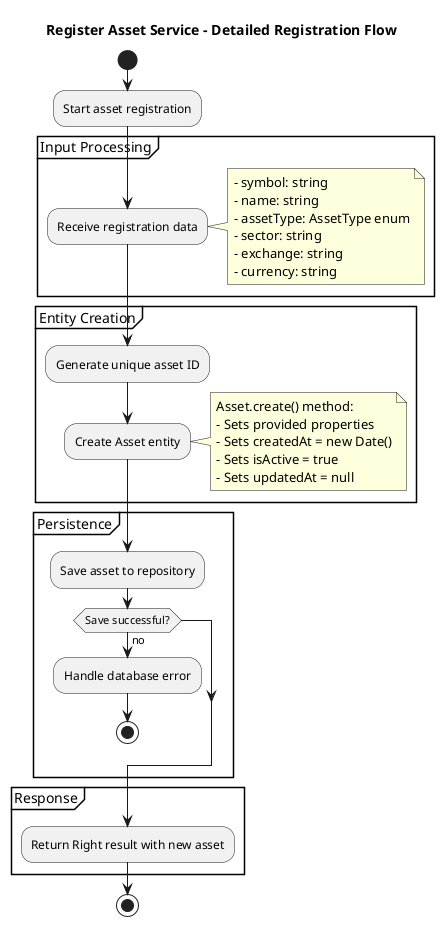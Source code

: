 @startuml Register Asset - Detailed Flow
title Register Asset Service - Detailed Registration Flow

start

:Start asset registration;

partition "Input Processing" {
  :Receive registration data;
  note right
    - symbol: string
    - name: string
    - assetType: AssetType enum
    - sector: string
    - exchange: string
    - currency: string
  end note
}

partition "Entity Creation" {
  :Generate unique asset ID;
  
  :Create Asset entity;
  note right
    Asset.create() method:
    - Sets provided properties
    - Sets createdAt = new Date()
    - Sets isActive = true
    - Sets updatedAt = null
  end note
}

partition "Persistence" {
  :Save asset to repository;
  
  if (Save successful?) then (no)
    :Handle database error;
    stop
  endif
}

partition "Response" {
  :Return Right result with new asset;
}

stop
@enduml